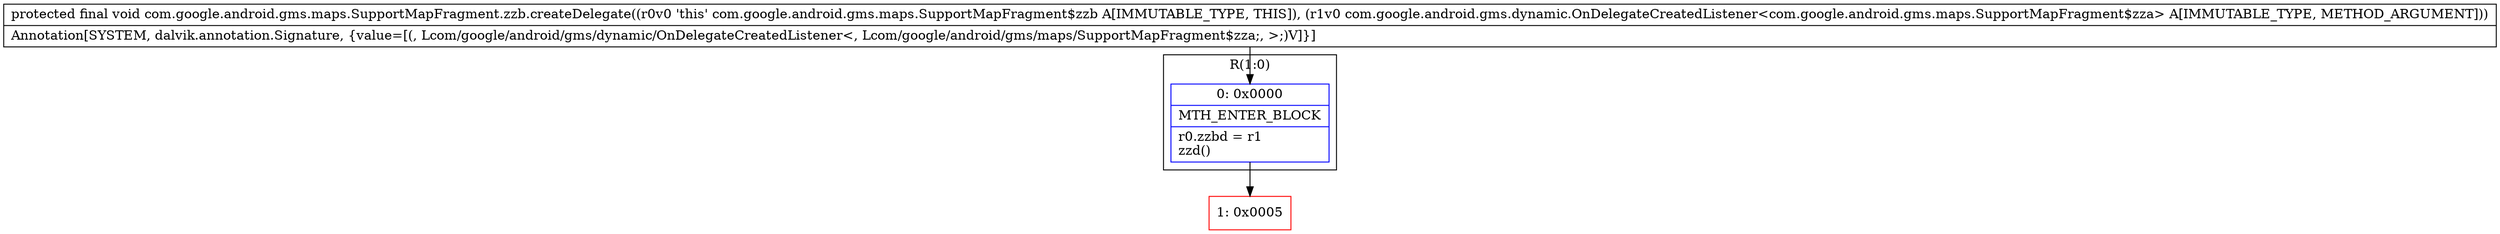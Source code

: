 digraph "CFG forcom.google.android.gms.maps.SupportMapFragment.zzb.createDelegate(Lcom\/google\/android\/gms\/dynamic\/OnDelegateCreatedListener;)V" {
subgraph cluster_Region_2112936582 {
label = "R(1:0)";
node [shape=record,color=blue];
Node_0 [shape=record,label="{0\:\ 0x0000|MTH_ENTER_BLOCK\l|r0.zzbd = r1\lzzd()\l}"];
}
Node_1 [shape=record,color=red,label="{1\:\ 0x0005}"];
MethodNode[shape=record,label="{protected final void com.google.android.gms.maps.SupportMapFragment.zzb.createDelegate((r0v0 'this' com.google.android.gms.maps.SupportMapFragment$zzb A[IMMUTABLE_TYPE, THIS]), (r1v0 com.google.android.gms.dynamic.OnDelegateCreatedListener\<com.google.android.gms.maps.SupportMapFragment$zza\> A[IMMUTABLE_TYPE, METHOD_ARGUMENT]))  | Annotation[SYSTEM, dalvik.annotation.Signature, \{value=[(, Lcom\/google\/android\/gms\/dynamic\/OnDelegateCreatedListener\<, Lcom\/google\/android\/gms\/maps\/SupportMapFragment$zza;, \>;)V]\}]\l}"];
MethodNode -> Node_0;
Node_0 -> Node_1;
}


